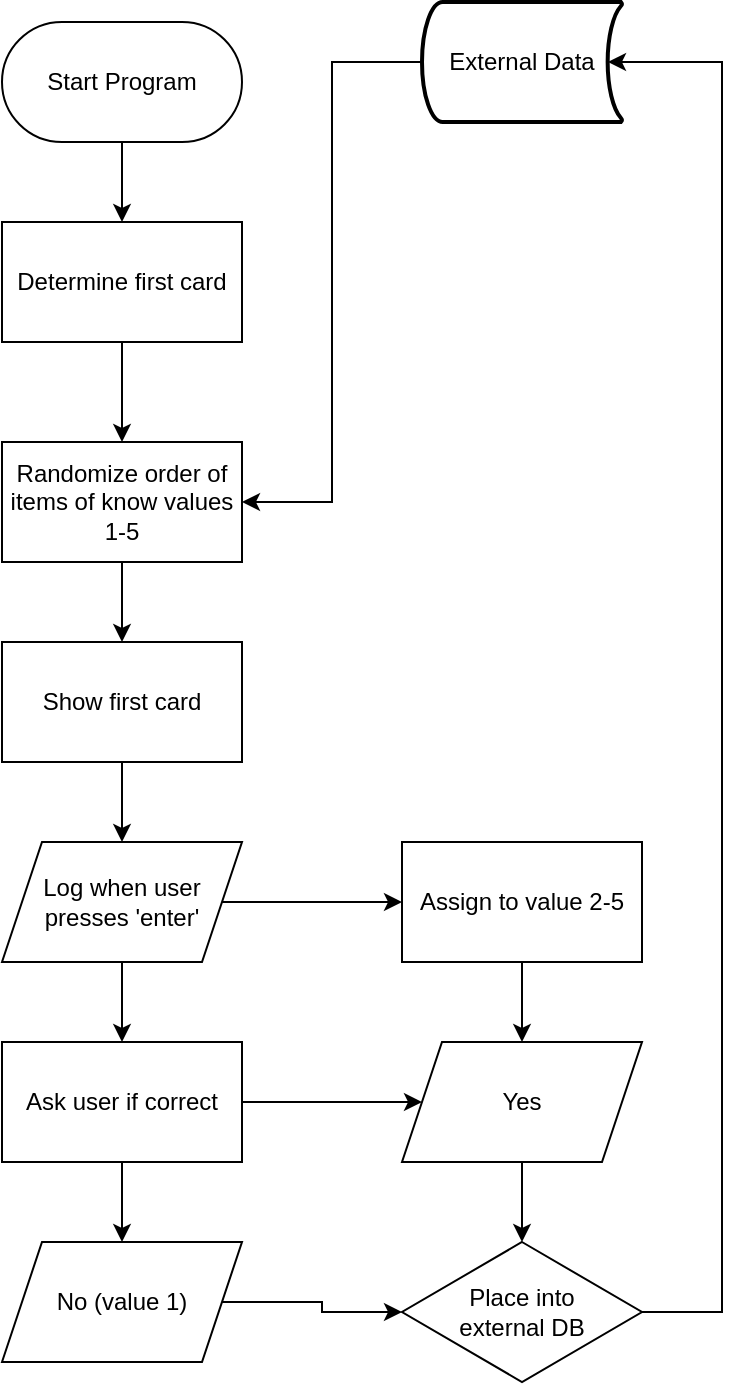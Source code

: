 <mxfile version="28.2.5">
  <diagram name="Page-1" id="_LIKj2dzo9lhqbkckrP3">
    <mxGraphModel dx="491" dy="519" grid="1" gridSize="10" guides="1" tooltips="1" connect="1" arrows="1" fold="1" page="1" pageScale="1" pageWidth="827" pageHeight="1169" math="0" shadow="0">
      <root>
        <mxCell id="0" />
        <mxCell id="1" parent="0" />
        <mxCell id="hGYi5UJgPOuha-rpZjT5-7" style="edgeStyle=orthogonalEdgeStyle;rounded=0;orthogonalLoop=1;jettySize=auto;html=1;exitX=0.5;exitY=1;exitDx=0;exitDy=0;entryX=0.5;entryY=0;entryDx=0;entryDy=0;" edge="1" parent="1" source="hGYi5UJgPOuha-rpZjT5-2" target="hGYi5UJgPOuha-rpZjT5-6">
          <mxGeometry relative="1" as="geometry" />
        </mxCell>
        <mxCell id="hGYi5UJgPOuha-rpZjT5-2" value="Start Program" style="rounded=1;whiteSpace=wrap;html=1;arcSize=50;" vertex="1" parent="1">
          <mxGeometry x="50" y="60" width="120" height="60" as="geometry" />
        </mxCell>
        <mxCell id="hGYi5UJgPOuha-rpZjT5-11" style="edgeStyle=orthogonalEdgeStyle;rounded=0;orthogonalLoop=1;jettySize=auto;html=1;exitX=0;exitY=0.5;exitDx=0;exitDy=0;entryX=1;entryY=0.5;entryDx=0;entryDy=0;exitPerimeter=0;" edge="1" parent="1" source="hGYi5UJgPOuha-rpZjT5-34" target="hGYi5UJgPOuha-rpZjT5-8">
          <mxGeometry relative="1" as="geometry">
            <mxPoint x="260" y="80" as="sourcePoint" />
          </mxGeometry>
        </mxCell>
        <mxCell id="hGYi5UJgPOuha-rpZjT5-10" style="edgeStyle=orthogonalEdgeStyle;rounded=0;orthogonalLoop=1;jettySize=auto;html=1;exitX=0.5;exitY=1;exitDx=0;exitDy=0;entryX=0.5;entryY=0;entryDx=0;entryDy=0;" edge="1" parent="1" source="hGYi5UJgPOuha-rpZjT5-6" target="hGYi5UJgPOuha-rpZjT5-8">
          <mxGeometry relative="1" as="geometry" />
        </mxCell>
        <mxCell id="hGYi5UJgPOuha-rpZjT5-6" value="Determine first card" style="rounded=0;whiteSpace=wrap;html=1;" vertex="1" parent="1">
          <mxGeometry x="50" y="160" width="120" height="60" as="geometry" />
        </mxCell>
        <mxCell id="hGYi5UJgPOuha-rpZjT5-13" style="edgeStyle=orthogonalEdgeStyle;rounded=0;orthogonalLoop=1;jettySize=auto;html=1;exitX=0.5;exitY=1;exitDx=0;exitDy=0;entryX=0.5;entryY=0;entryDx=0;entryDy=0;" edge="1" parent="1" source="hGYi5UJgPOuha-rpZjT5-8" target="hGYi5UJgPOuha-rpZjT5-17">
          <mxGeometry relative="1" as="geometry">
            <mxPoint x="110" y="370" as="targetPoint" />
          </mxGeometry>
        </mxCell>
        <mxCell id="hGYi5UJgPOuha-rpZjT5-8" value="Randomize order of items of know values 1-5" style="rounded=0;whiteSpace=wrap;html=1;" vertex="1" parent="1">
          <mxGeometry x="50" y="270" width="120" height="60" as="geometry" />
        </mxCell>
        <mxCell id="hGYi5UJgPOuha-rpZjT5-19" style="edgeStyle=orthogonalEdgeStyle;rounded=0;orthogonalLoop=1;jettySize=auto;html=1;exitX=0.5;exitY=1;exitDx=0;exitDy=0;entryX=0.5;entryY=0;entryDx=0;entryDy=0;" edge="1" parent="1" source="hGYi5UJgPOuha-rpZjT5-17" target="hGYi5UJgPOuha-rpZjT5-18">
          <mxGeometry relative="1" as="geometry" />
        </mxCell>
        <mxCell id="hGYi5UJgPOuha-rpZjT5-17" value="Show first card" style="rounded=0;whiteSpace=wrap;html=1;" vertex="1" parent="1">
          <mxGeometry x="50" y="370" width="120" height="60" as="geometry" />
        </mxCell>
        <mxCell id="hGYi5UJgPOuha-rpZjT5-21" style="edgeStyle=orthogonalEdgeStyle;rounded=0;orthogonalLoop=1;jettySize=auto;html=1;exitX=1;exitY=0.5;exitDx=0;exitDy=0;entryX=0;entryY=0.5;entryDx=0;entryDy=0;" edge="1" parent="1" source="hGYi5UJgPOuha-rpZjT5-18" target="hGYi5UJgPOuha-rpZjT5-20">
          <mxGeometry relative="1" as="geometry" />
        </mxCell>
        <mxCell id="hGYi5UJgPOuha-rpZjT5-23" style="edgeStyle=orthogonalEdgeStyle;rounded=0;orthogonalLoop=1;jettySize=auto;html=1;exitX=0.5;exitY=1;exitDx=0;exitDy=0;entryX=0.5;entryY=0;entryDx=0;entryDy=0;" edge="1" parent="1" source="hGYi5UJgPOuha-rpZjT5-18">
          <mxGeometry relative="1" as="geometry">
            <mxPoint x="110" y="570" as="targetPoint" />
          </mxGeometry>
        </mxCell>
        <mxCell id="hGYi5UJgPOuha-rpZjT5-18" value="Log when user presses &#39;enter&#39;" style="shape=parallelogram;perimeter=parallelogramPerimeter;whiteSpace=wrap;html=1;fixedSize=1;" vertex="1" parent="1">
          <mxGeometry x="50" y="470" width="120" height="60" as="geometry" />
        </mxCell>
        <mxCell id="hGYi5UJgPOuha-rpZjT5-28" style="edgeStyle=orthogonalEdgeStyle;rounded=0;orthogonalLoop=1;jettySize=auto;html=1;exitX=0.5;exitY=1;exitDx=0;exitDy=0;entryX=0.5;entryY=0;entryDx=0;entryDy=0;" edge="1" parent="1" source="hGYi5UJgPOuha-rpZjT5-20" target="hGYi5UJgPOuha-rpZjT5-26">
          <mxGeometry relative="1" as="geometry" />
        </mxCell>
        <mxCell id="hGYi5UJgPOuha-rpZjT5-20" value="Assign to value 2-5" style="rounded=0;whiteSpace=wrap;html=1;" vertex="1" parent="1">
          <mxGeometry x="250" y="470" width="120" height="60" as="geometry" />
        </mxCell>
        <mxCell id="hGYi5UJgPOuha-rpZjT5-24" value="Place into&lt;div&gt;external DB&lt;/div&gt;" style="rhombus;whiteSpace=wrap;html=1;" vertex="1" parent="1">
          <mxGeometry x="250" y="670" width="120" height="70" as="geometry" />
        </mxCell>
        <mxCell id="hGYi5UJgPOuha-rpZjT5-27" style="edgeStyle=orthogonalEdgeStyle;rounded=0;orthogonalLoop=1;jettySize=auto;html=1;exitX=1;exitY=0.5;exitDx=0;exitDy=0;entryX=0;entryY=0.5;entryDx=0;entryDy=0;" edge="1" parent="1" source="hGYi5UJgPOuha-rpZjT5-25" target="hGYi5UJgPOuha-rpZjT5-26">
          <mxGeometry relative="1" as="geometry" />
        </mxCell>
        <mxCell id="hGYi5UJgPOuha-rpZjT5-32" style="edgeStyle=orthogonalEdgeStyle;rounded=0;orthogonalLoop=1;jettySize=auto;html=1;exitX=0.5;exitY=1;exitDx=0;exitDy=0;entryX=0.5;entryY=0;entryDx=0;entryDy=0;" edge="1" parent="1" source="hGYi5UJgPOuha-rpZjT5-25" target="hGYi5UJgPOuha-rpZjT5-31">
          <mxGeometry relative="1" as="geometry" />
        </mxCell>
        <mxCell id="hGYi5UJgPOuha-rpZjT5-25" value="Ask user if correct" style="rounded=0;whiteSpace=wrap;html=1;" vertex="1" parent="1">
          <mxGeometry x="50" y="570" width="120" height="60" as="geometry" />
        </mxCell>
        <mxCell id="hGYi5UJgPOuha-rpZjT5-29" style="edgeStyle=orthogonalEdgeStyle;rounded=0;orthogonalLoop=1;jettySize=auto;html=1;exitX=0.5;exitY=1;exitDx=0;exitDy=0;entryX=0.5;entryY=0;entryDx=0;entryDy=0;" edge="1" parent="1" source="hGYi5UJgPOuha-rpZjT5-26" target="hGYi5UJgPOuha-rpZjT5-24">
          <mxGeometry relative="1" as="geometry" />
        </mxCell>
        <mxCell id="hGYi5UJgPOuha-rpZjT5-26" value="Yes" style="shape=parallelogram;perimeter=parallelogramPerimeter;whiteSpace=wrap;html=1;fixedSize=1;" vertex="1" parent="1">
          <mxGeometry x="250" y="570" width="120" height="60" as="geometry" />
        </mxCell>
        <mxCell id="hGYi5UJgPOuha-rpZjT5-33" style="edgeStyle=orthogonalEdgeStyle;rounded=0;orthogonalLoop=1;jettySize=auto;html=1;exitX=1;exitY=0.5;exitDx=0;exitDy=0;entryX=0;entryY=0.5;entryDx=0;entryDy=0;" edge="1" parent="1" source="hGYi5UJgPOuha-rpZjT5-31" target="hGYi5UJgPOuha-rpZjT5-24">
          <mxGeometry relative="1" as="geometry" />
        </mxCell>
        <mxCell id="hGYi5UJgPOuha-rpZjT5-31" value="No (value 1)" style="shape=parallelogram;perimeter=parallelogramPerimeter;whiteSpace=wrap;html=1;fixedSize=1;" vertex="1" parent="1">
          <mxGeometry x="50" y="670" width="120" height="60" as="geometry" />
        </mxCell>
        <mxCell id="hGYi5UJgPOuha-rpZjT5-34" value="External Data" style="strokeWidth=2;html=1;shape=mxgraph.flowchart.stored_data;whiteSpace=wrap;" vertex="1" parent="1">
          <mxGeometry x="260" y="50" width="100" height="60" as="geometry" />
        </mxCell>
        <mxCell id="hGYi5UJgPOuha-rpZjT5-36" style="edgeStyle=orthogonalEdgeStyle;rounded=0;orthogonalLoop=1;jettySize=auto;html=1;exitX=1;exitY=0.5;exitDx=0;exitDy=0;entryX=0.93;entryY=0.5;entryDx=0;entryDy=0;entryPerimeter=0;" edge="1" parent="1" source="hGYi5UJgPOuha-rpZjT5-24" target="hGYi5UJgPOuha-rpZjT5-34">
          <mxGeometry relative="1" as="geometry">
            <Array as="points">
              <mxPoint x="410" y="705" />
              <mxPoint x="410" y="80" />
            </Array>
          </mxGeometry>
        </mxCell>
      </root>
    </mxGraphModel>
  </diagram>
</mxfile>

